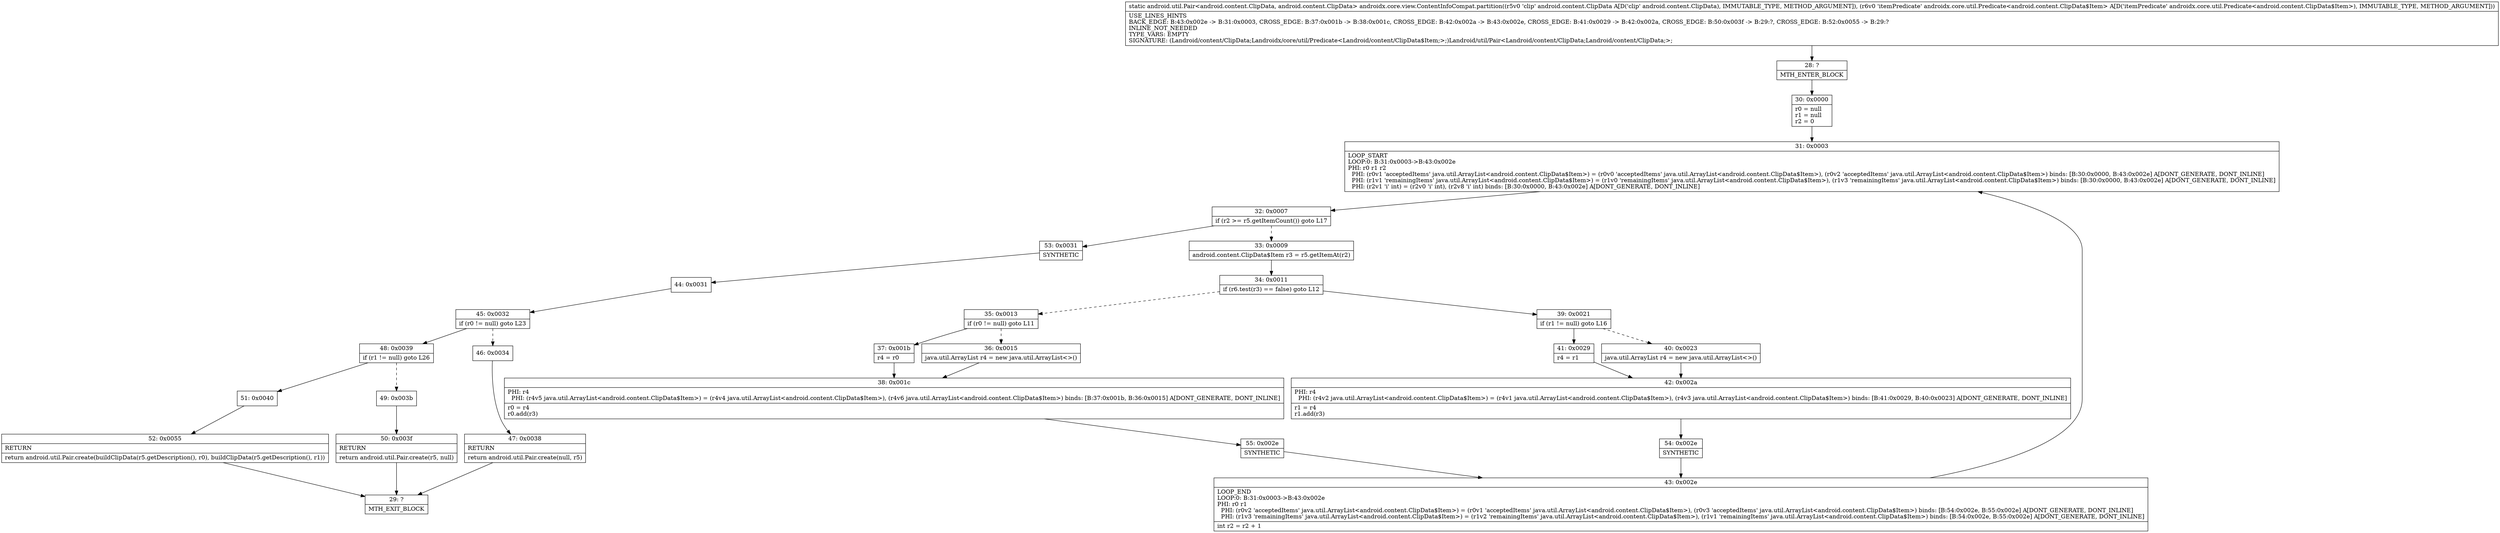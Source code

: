 digraph "CFG forandroidx.core.view.ContentInfoCompat.partition(Landroid\/content\/ClipData;Landroidx\/core\/util\/Predicate;)Landroid\/util\/Pair;" {
Node_28 [shape=record,label="{28\:\ ?|MTH_ENTER_BLOCK\l}"];
Node_30 [shape=record,label="{30\:\ 0x0000|r0 = null\lr1 = null\lr2 = 0\l}"];
Node_31 [shape=record,label="{31\:\ 0x0003|LOOP_START\lLOOP:0: B:31:0x0003\-\>B:43:0x002e\lPHI: r0 r1 r2 \l  PHI: (r0v1 'acceptedItems' java.util.ArrayList\<android.content.ClipData$Item\>) = (r0v0 'acceptedItems' java.util.ArrayList\<android.content.ClipData$Item\>), (r0v2 'acceptedItems' java.util.ArrayList\<android.content.ClipData$Item\>) binds: [B:30:0x0000, B:43:0x002e] A[DONT_GENERATE, DONT_INLINE]\l  PHI: (r1v1 'remainingItems' java.util.ArrayList\<android.content.ClipData$Item\>) = (r1v0 'remainingItems' java.util.ArrayList\<android.content.ClipData$Item\>), (r1v3 'remainingItems' java.util.ArrayList\<android.content.ClipData$Item\>) binds: [B:30:0x0000, B:43:0x002e] A[DONT_GENERATE, DONT_INLINE]\l  PHI: (r2v1 'i' int) = (r2v0 'i' int), (r2v8 'i' int) binds: [B:30:0x0000, B:43:0x002e] A[DONT_GENERATE, DONT_INLINE]\l}"];
Node_32 [shape=record,label="{32\:\ 0x0007|if (r2 \>= r5.getItemCount()) goto L17\l}"];
Node_33 [shape=record,label="{33\:\ 0x0009|android.content.ClipData$Item r3 = r5.getItemAt(r2)\l}"];
Node_34 [shape=record,label="{34\:\ 0x0011|if (r6.test(r3) == false) goto L12\l}"];
Node_35 [shape=record,label="{35\:\ 0x0013|if (r0 != null) goto L11\l}"];
Node_36 [shape=record,label="{36\:\ 0x0015|java.util.ArrayList r4 = new java.util.ArrayList\<\>()\l}"];
Node_38 [shape=record,label="{38\:\ 0x001c|PHI: r4 \l  PHI: (r4v5 java.util.ArrayList\<android.content.ClipData$Item\>) = (r4v4 java.util.ArrayList\<android.content.ClipData$Item\>), (r4v6 java.util.ArrayList\<android.content.ClipData$Item\>) binds: [B:37:0x001b, B:36:0x0015] A[DONT_GENERATE, DONT_INLINE]\l|r0 = r4\lr0.add(r3)\l}"];
Node_55 [shape=record,label="{55\:\ 0x002e|SYNTHETIC\l}"];
Node_43 [shape=record,label="{43\:\ 0x002e|LOOP_END\lLOOP:0: B:31:0x0003\-\>B:43:0x002e\lPHI: r0 r1 \l  PHI: (r0v2 'acceptedItems' java.util.ArrayList\<android.content.ClipData$Item\>) = (r0v1 'acceptedItems' java.util.ArrayList\<android.content.ClipData$Item\>), (r0v3 'acceptedItems' java.util.ArrayList\<android.content.ClipData$Item\>) binds: [B:54:0x002e, B:55:0x002e] A[DONT_GENERATE, DONT_INLINE]\l  PHI: (r1v3 'remainingItems' java.util.ArrayList\<android.content.ClipData$Item\>) = (r1v2 'remainingItems' java.util.ArrayList\<android.content.ClipData$Item\>), (r1v1 'remainingItems' java.util.ArrayList\<android.content.ClipData$Item\>) binds: [B:54:0x002e, B:55:0x002e] A[DONT_GENERATE, DONT_INLINE]\l|int r2 = r2 + 1\l}"];
Node_37 [shape=record,label="{37\:\ 0x001b|r4 = r0\l}"];
Node_39 [shape=record,label="{39\:\ 0x0021|if (r1 != null) goto L16\l}"];
Node_40 [shape=record,label="{40\:\ 0x0023|java.util.ArrayList r4 = new java.util.ArrayList\<\>()\l}"];
Node_42 [shape=record,label="{42\:\ 0x002a|PHI: r4 \l  PHI: (r4v2 java.util.ArrayList\<android.content.ClipData$Item\>) = (r4v1 java.util.ArrayList\<android.content.ClipData$Item\>), (r4v3 java.util.ArrayList\<android.content.ClipData$Item\>) binds: [B:41:0x0029, B:40:0x0023] A[DONT_GENERATE, DONT_INLINE]\l|r1 = r4\lr1.add(r3)\l}"];
Node_54 [shape=record,label="{54\:\ 0x002e|SYNTHETIC\l}"];
Node_41 [shape=record,label="{41\:\ 0x0029|r4 = r1\l}"];
Node_53 [shape=record,label="{53\:\ 0x0031|SYNTHETIC\l}"];
Node_44 [shape=record,label="{44\:\ 0x0031}"];
Node_45 [shape=record,label="{45\:\ 0x0032|if (r0 != null) goto L23\l}"];
Node_46 [shape=record,label="{46\:\ 0x0034}"];
Node_47 [shape=record,label="{47\:\ 0x0038|RETURN\l|return android.util.Pair.create(null, r5)\l}"];
Node_29 [shape=record,label="{29\:\ ?|MTH_EXIT_BLOCK\l}"];
Node_48 [shape=record,label="{48\:\ 0x0039|if (r1 != null) goto L26\l}"];
Node_49 [shape=record,label="{49\:\ 0x003b}"];
Node_50 [shape=record,label="{50\:\ 0x003f|RETURN\l|return android.util.Pair.create(r5, null)\l}"];
Node_51 [shape=record,label="{51\:\ 0x0040}"];
Node_52 [shape=record,label="{52\:\ 0x0055|RETURN\l|return android.util.Pair.create(buildClipData(r5.getDescription(), r0), buildClipData(r5.getDescription(), r1))\l}"];
MethodNode[shape=record,label="{static android.util.Pair\<android.content.ClipData, android.content.ClipData\> androidx.core.view.ContentInfoCompat.partition((r5v0 'clip' android.content.ClipData A[D('clip' android.content.ClipData), IMMUTABLE_TYPE, METHOD_ARGUMENT]), (r6v0 'itemPredicate' androidx.core.util.Predicate\<android.content.ClipData$Item\> A[D('itemPredicate' androidx.core.util.Predicate\<android.content.ClipData$Item\>), IMMUTABLE_TYPE, METHOD_ARGUMENT]))  | USE_LINES_HINTS\lBACK_EDGE: B:43:0x002e \-\> B:31:0x0003, CROSS_EDGE: B:37:0x001b \-\> B:38:0x001c, CROSS_EDGE: B:42:0x002a \-\> B:43:0x002e, CROSS_EDGE: B:41:0x0029 \-\> B:42:0x002a, CROSS_EDGE: B:50:0x003f \-\> B:29:?, CROSS_EDGE: B:52:0x0055 \-\> B:29:?\lINLINE_NOT_NEEDED\lTYPE_VARS: EMPTY\lSIGNATURE: (Landroid\/content\/ClipData;Landroidx\/core\/util\/Predicate\<Landroid\/content\/ClipData$Item;\>;)Landroid\/util\/Pair\<Landroid\/content\/ClipData;Landroid\/content\/ClipData;\>;\l}"];
MethodNode -> Node_28;Node_28 -> Node_30;
Node_30 -> Node_31;
Node_31 -> Node_32;
Node_32 -> Node_33[style=dashed];
Node_32 -> Node_53;
Node_33 -> Node_34;
Node_34 -> Node_35[style=dashed];
Node_34 -> Node_39;
Node_35 -> Node_36[style=dashed];
Node_35 -> Node_37;
Node_36 -> Node_38;
Node_38 -> Node_55;
Node_55 -> Node_43;
Node_43 -> Node_31;
Node_37 -> Node_38;
Node_39 -> Node_40[style=dashed];
Node_39 -> Node_41;
Node_40 -> Node_42;
Node_42 -> Node_54;
Node_54 -> Node_43;
Node_41 -> Node_42;
Node_53 -> Node_44;
Node_44 -> Node_45;
Node_45 -> Node_46[style=dashed];
Node_45 -> Node_48;
Node_46 -> Node_47;
Node_47 -> Node_29;
Node_48 -> Node_49[style=dashed];
Node_48 -> Node_51;
Node_49 -> Node_50;
Node_50 -> Node_29;
Node_51 -> Node_52;
Node_52 -> Node_29;
}


